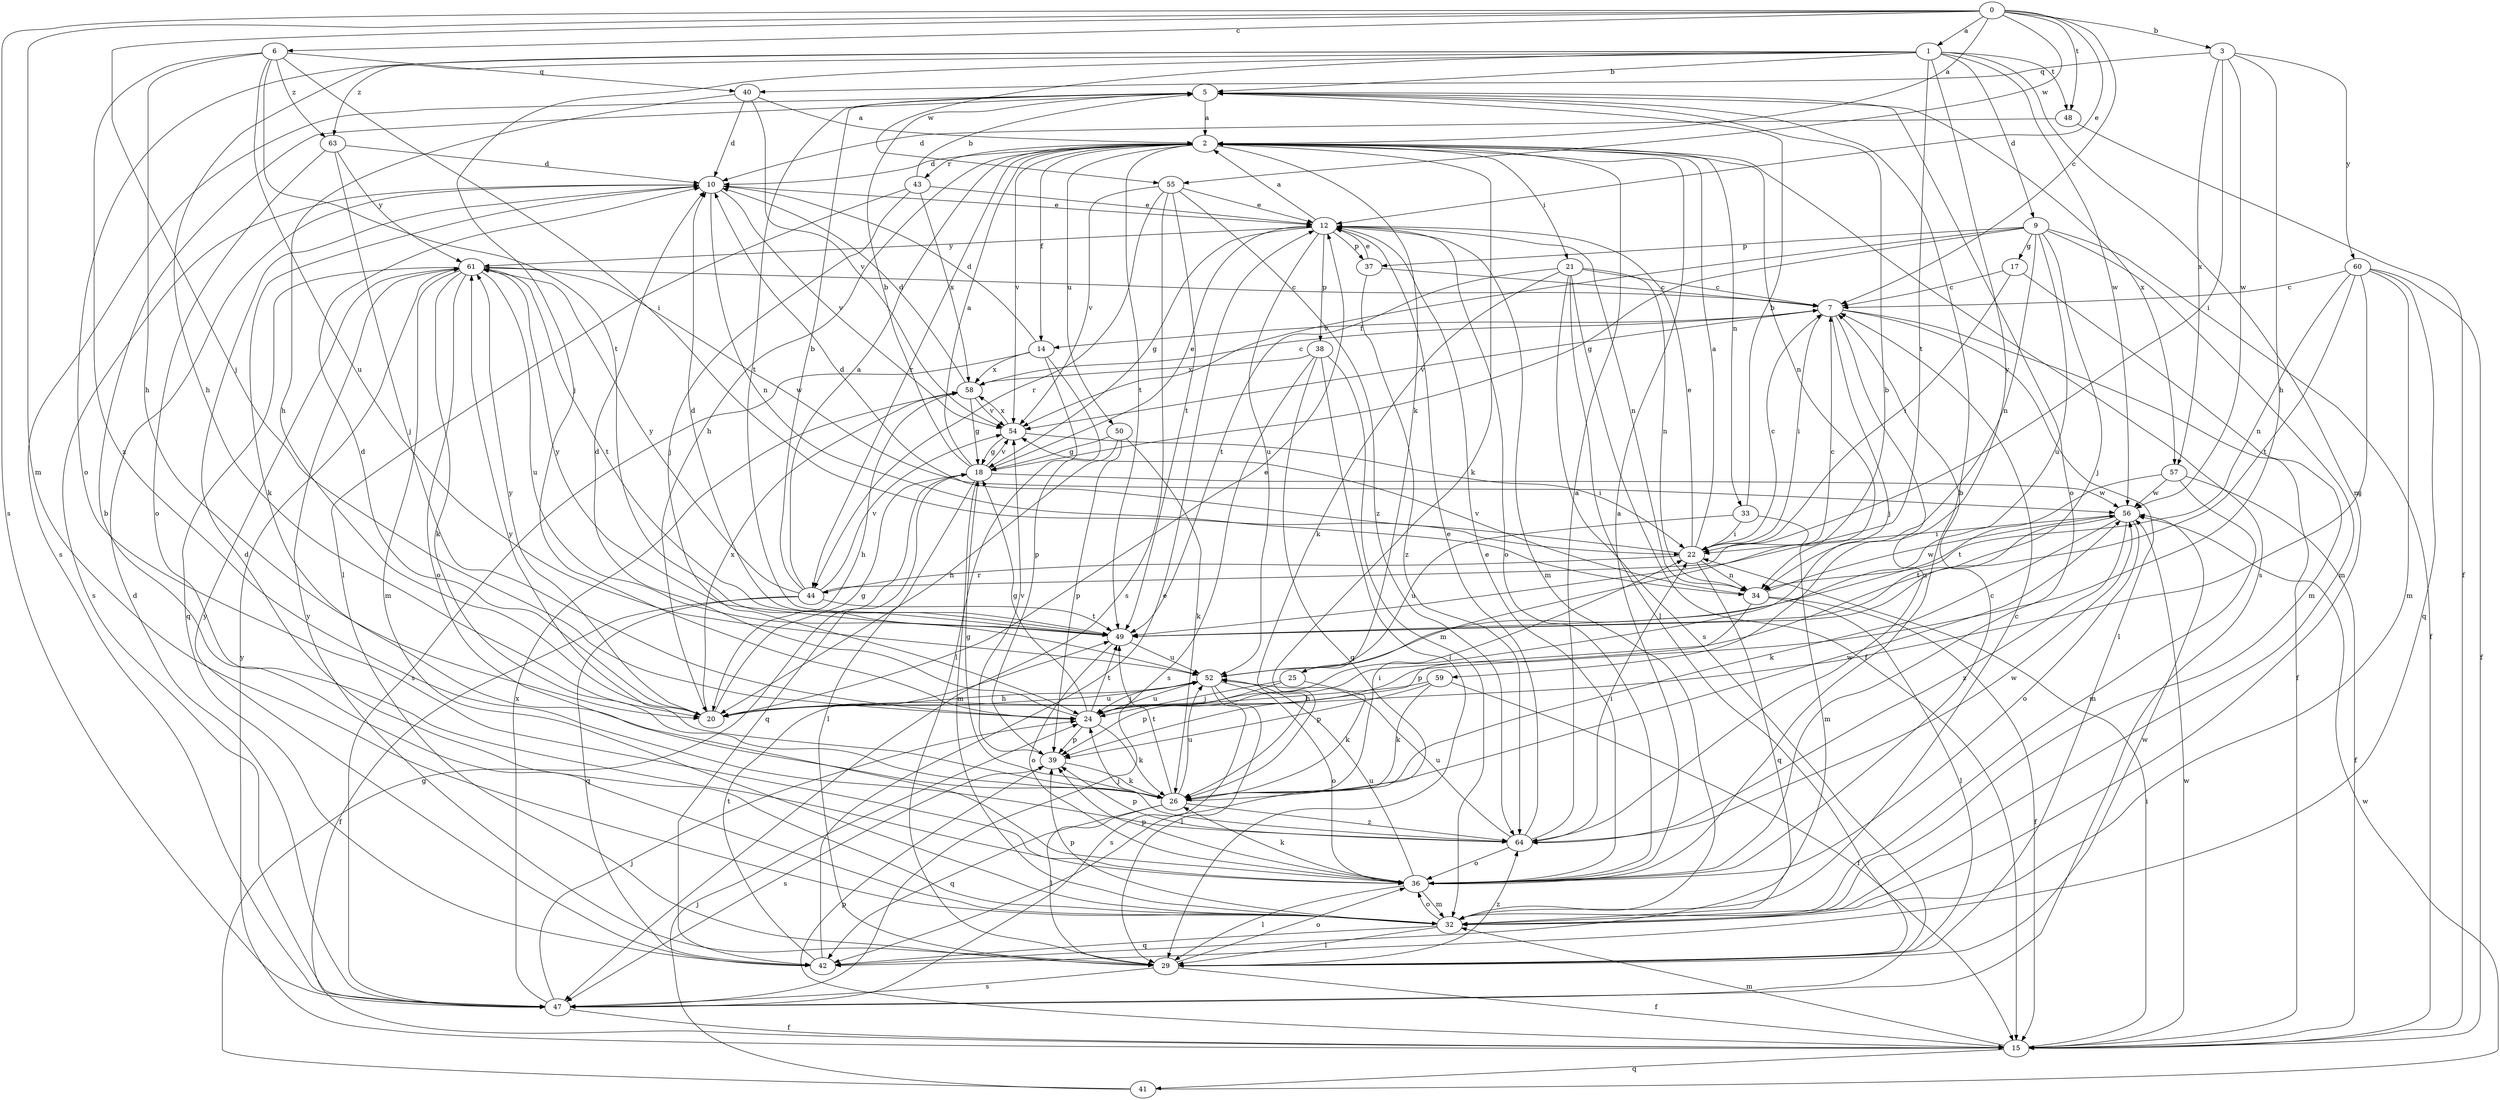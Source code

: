 strict digraph  {
0;
1;
2;
3;
5;
6;
7;
9;
10;
12;
14;
15;
17;
18;
20;
21;
22;
24;
25;
26;
29;
32;
33;
34;
36;
37;
38;
39;
40;
41;
42;
43;
44;
47;
48;
49;
50;
52;
54;
55;
56;
57;
58;
59;
60;
61;
63;
64;
0 -> 1  [label=a];
0 -> 2  [label=a];
0 -> 3  [label=b];
0 -> 6  [label=c];
0 -> 7  [label=c];
0 -> 12  [label=e];
0 -> 24  [label=j];
0 -> 32  [label=m];
0 -> 47  [label=s];
0 -> 48  [label=t];
0 -> 55  [label=w];
1 -> 5  [label=b];
1 -> 9  [label=d];
1 -> 20  [label=h];
1 -> 24  [label=j];
1 -> 32  [label=m];
1 -> 36  [label=o];
1 -> 48  [label=t];
1 -> 49  [label=t];
1 -> 55  [label=w];
1 -> 56  [label=w];
1 -> 59  [label=y];
1 -> 63  [label=z];
2 -> 10  [label=d];
2 -> 14  [label=f];
2 -> 20  [label=h];
2 -> 21  [label=i];
2 -> 25  [label=k];
2 -> 26  [label=k];
2 -> 33  [label=n];
2 -> 34  [label=n];
2 -> 43  [label=r];
2 -> 44  [label=r];
2 -> 47  [label=s];
2 -> 49  [label=t];
2 -> 50  [label=u];
2 -> 54  [label=v];
3 -> 20  [label=h];
3 -> 22  [label=i];
3 -> 40  [label=q];
3 -> 56  [label=w];
3 -> 57  [label=x];
3 -> 60  [label=y];
5 -> 2  [label=a];
5 -> 36  [label=o];
5 -> 47  [label=s];
5 -> 49  [label=t];
5 -> 57  [label=x];
6 -> 20  [label=h];
6 -> 22  [label=i];
6 -> 40  [label=q];
6 -> 49  [label=t];
6 -> 52  [label=u];
6 -> 63  [label=z];
6 -> 64  [label=z];
7 -> 14  [label=f];
7 -> 15  [label=f];
7 -> 22  [label=i];
7 -> 24  [label=j];
7 -> 29  [label=l];
7 -> 54  [label=v];
7 -> 64  [label=z];
9 -> 15  [label=f];
9 -> 17  [label=g];
9 -> 18  [label=g];
9 -> 24  [label=j];
9 -> 32  [label=m];
9 -> 34  [label=n];
9 -> 37  [label=p];
9 -> 52  [label=u];
9 -> 54  [label=v];
10 -> 12  [label=e];
10 -> 26  [label=k];
10 -> 34  [label=n];
10 -> 47  [label=s];
10 -> 54  [label=v];
12 -> 2  [label=a];
12 -> 18  [label=g];
12 -> 32  [label=m];
12 -> 34  [label=n];
12 -> 36  [label=o];
12 -> 37  [label=p];
12 -> 38  [label=p];
12 -> 52  [label=u];
12 -> 61  [label=y];
14 -> 10  [label=d];
14 -> 29  [label=l];
14 -> 39  [label=p];
14 -> 47  [label=s];
14 -> 58  [label=x];
15 -> 22  [label=i];
15 -> 32  [label=m];
15 -> 39  [label=p];
15 -> 41  [label=q];
15 -> 56  [label=w];
15 -> 61  [label=y];
17 -> 7  [label=c];
17 -> 22  [label=i];
17 -> 32  [label=m];
18 -> 2  [label=a];
18 -> 5  [label=b];
18 -> 12  [label=e];
18 -> 29  [label=l];
18 -> 32  [label=m];
18 -> 42  [label=q];
18 -> 54  [label=v];
18 -> 56  [label=w];
20 -> 10  [label=d];
20 -> 12  [label=e];
20 -> 18  [label=g];
20 -> 52  [label=u];
20 -> 58  [label=x];
20 -> 61  [label=y];
21 -> 7  [label=c];
21 -> 15  [label=f];
21 -> 26  [label=k];
21 -> 29  [label=l];
21 -> 34  [label=n];
21 -> 47  [label=s];
21 -> 49  [label=t];
22 -> 2  [label=a];
22 -> 7  [label=c];
22 -> 10  [label=d];
22 -> 12  [label=e];
22 -> 34  [label=n];
22 -> 42  [label=q];
22 -> 44  [label=r];
24 -> 10  [label=d];
24 -> 18  [label=g];
24 -> 26  [label=k];
24 -> 39  [label=p];
24 -> 49  [label=t];
24 -> 52  [label=u];
25 -> 5  [label=b];
25 -> 24  [label=j];
25 -> 26  [label=k];
25 -> 39  [label=p];
26 -> 18  [label=g];
26 -> 22  [label=i];
26 -> 29  [label=l];
26 -> 42  [label=q];
26 -> 49  [label=t];
26 -> 52  [label=u];
26 -> 56  [label=w];
26 -> 61  [label=y];
26 -> 64  [label=z];
29 -> 15  [label=f];
29 -> 36  [label=o];
29 -> 47  [label=s];
29 -> 56  [label=w];
29 -> 61  [label=y];
29 -> 64  [label=z];
32 -> 5  [label=b];
32 -> 7  [label=c];
32 -> 10  [label=d];
32 -> 29  [label=l];
32 -> 36  [label=o];
32 -> 39  [label=p];
32 -> 42  [label=q];
33 -> 5  [label=b];
33 -> 22  [label=i];
33 -> 32  [label=m];
33 -> 52  [label=u];
34 -> 15  [label=f];
34 -> 29  [label=l];
34 -> 39  [label=p];
34 -> 54  [label=v];
34 -> 56  [label=w];
36 -> 2  [label=a];
36 -> 5  [label=b];
36 -> 7  [label=c];
36 -> 12  [label=e];
36 -> 26  [label=k];
36 -> 29  [label=l];
36 -> 32  [label=m];
36 -> 39  [label=p];
36 -> 52  [label=u];
37 -> 7  [label=c];
37 -> 12  [label=e];
37 -> 64  [label=z];
38 -> 29  [label=l];
38 -> 32  [label=m];
38 -> 42  [label=q];
38 -> 47  [label=s];
38 -> 58  [label=x];
39 -> 26  [label=k];
39 -> 47  [label=s];
39 -> 54  [label=v];
40 -> 2  [label=a];
40 -> 10  [label=d];
40 -> 20  [label=h];
40 -> 54  [label=v];
41 -> 18  [label=g];
41 -> 24  [label=j];
41 -> 56  [label=w];
42 -> 12  [label=e];
42 -> 49  [label=t];
42 -> 61  [label=y];
43 -> 5  [label=b];
43 -> 12  [label=e];
43 -> 24  [label=j];
43 -> 29  [label=l];
43 -> 58  [label=x];
44 -> 2  [label=a];
44 -> 5  [label=b];
44 -> 7  [label=c];
44 -> 15  [label=f];
44 -> 42  [label=q];
44 -> 49  [label=t];
44 -> 54  [label=v];
44 -> 61  [label=y];
47 -> 10  [label=d];
47 -> 15  [label=f];
47 -> 24  [label=j];
47 -> 58  [label=x];
48 -> 10  [label=d];
48 -> 15  [label=f];
49 -> 10  [label=d];
49 -> 36  [label=o];
49 -> 52  [label=u];
49 -> 61  [label=y];
50 -> 18  [label=g];
50 -> 20  [label=h];
50 -> 26  [label=k];
50 -> 39  [label=p];
52 -> 20  [label=h];
52 -> 24  [label=j];
52 -> 29  [label=l];
52 -> 36  [label=o];
52 -> 47  [label=s];
54 -> 18  [label=g];
54 -> 22  [label=i];
54 -> 58  [label=x];
55 -> 12  [label=e];
55 -> 44  [label=r];
55 -> 47  [label=s];
55 -> 49  [label=t];
55 -> 54  [label=v];
55 -> 64  [label=z];
56 -> 22  [label=i];
56 -> 26  [label=k];
56 -> 36  [label=o];
56 -> 49  [label=t];
56 -> 64  [label=z];
57 -> 15  [label=f];
57 -> 32  [label=m];
57 -> 49  [label=t];
57 -> 56  [label=w];
58 -> 7  [label=c];
58 -> 10  [label=d];
58 -> 18  [label=g];
58 -> 20  [label=h];
58 -> 54  [label=v];
59 -> 15  [label=f];
59 -> 20  [label=h];
59 -> 26  [label=k];
59 -> 39  [label=p];
60 -> 7  [label=c];
60 -> 15  [label=f];
60 -> 24  [label=j];
60 -> 32  [label=m];
60 -> 34  [label=n];
60 -> 42  [label=q];
60 -> 49  [label=t];
61 -> 7  [label=c];
61 -> 26  [label=k];
61 -> 32  [label=m];
61 -> 36  [label=o];
61 -> 42  [label=q];
61 -> 49  [label=t];
61 -> 52  [label=u];
61 -> 56  [label=w];
63 -> 10  [label=d];
63 -> 24  [label=j];
63 -> 36  [label=o];
63 -> 61  [label=y];
64 -> 2  [label=a];
64 -> 12  [label=e];
64 -> 22  [label=i];
64 -> 24  [label=j];
64 -> 36  [label=o];
64 -> 39  [label=p];
64 -> 52  [label=u];
64 -> 56  [label=w];
}
